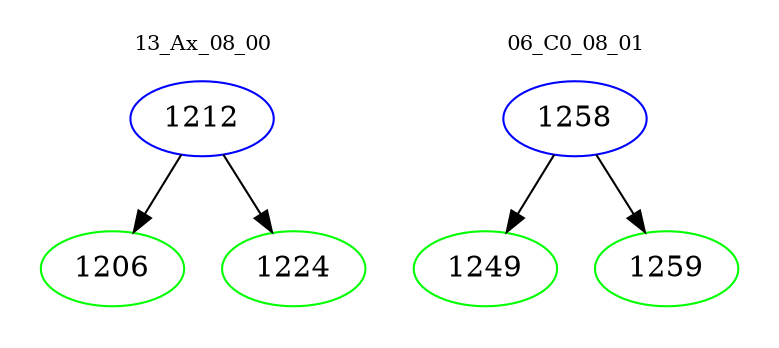 digraph{
subgraph cluster_0 {
color = white
label = "13_Ax_08_00";
fontsize=10;
T0_1212 [label="1212", color="blue"]
T0_1212 -> T0_1206 [color="black"]
T0_1206 [label="1206", color="green"]
T0_1212 -> T0_1224 [color="black"]
T0_1224 [label="1224", color="green"]
}
subgraph cluster_1 {
color = white
label = "06_C0_08_01";
fontsize=10;
T1_1258 [label="1258", color="blue"]
T1_1258 -> T1_1249 [color="black"]
T1_1249 [label="1249", color="green"]
T1_1258 -> T1_1259 [color="black"]
T1_1259 [label="1259", color="green"]
}
}
